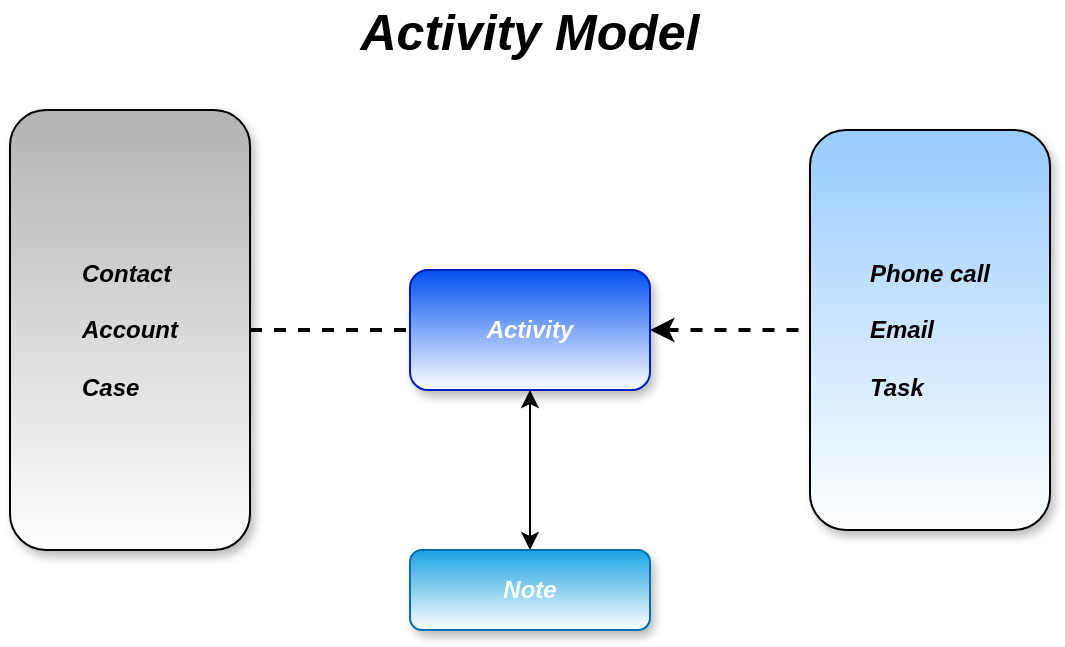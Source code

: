 <mxfile version="14.9.2" type="device"><diagram id="Gd8BhabzZ3oPWGR3WUzv" name="Page-1"><mxGraphModel dx="1117" dy="876" grid="1" gridSize="10" guides="1" tooltips="1" connect="1" arrows="1" fold="1" page="1" pageScale="1" pageWidth="1100" pageHeight="850" math="0" shadow="0"><root><mxCell id="0"/><mxCell id="1" parent="0"/><mxCell id="UlypFmwJIIall3Rtl10C-5" style="edgeStyle=orthogonalEdgeStyle;rounded=0;orthogonalLoop=1;jettySize=auto;html=1;entryX=0;entryY=0.5;entryDx=0;entryDy=0;endArrow=none;endFill=0;dashed=1;strokeWidth=2;" edge="1" parent="1" source="UlypFmwJIIall3Rtl10C-1" target="UlypFmwJIIall3Rtl10C-2"><mxGeometry relative="1" as="geometry"/></mxCell><mxCell id="UlypFmwJIIall3Rtl10C-1" value="&lt;div style=&quot;text-align: left&quot;&gt;&lt;span&gt;&lt;i&gt;&lt;b&gt;Contact&lt;/b&gt;&lt;/i&gt;&lt;/span&gt;&lt;/div&gt;&lt;div style=&quot;text-align: left&quot;&gt;&lt;i&gt;&lt;b&gt;&lt;br&gt;&lt;/b&gt;&lt;/i&gt;&lt;/div&gt;&lt;div style=&quot;text-align: left&quot;&gt;&lt;span&gt;&lt;i&gt;&lt;b&gt;Account&lt;/b&gt;&lt;/i&gt;&lt;/span&gt;&lt;/div&gt;&lt;div style=&quot;text-align: left&quot;&gt;&lt;br&gt;&lt;/div&gt;&lt;div style=&quot;text-align: left&quot;&gt;&lt;span&gt;&lt;i&gt;&lt;b&gt;Case&lt;/b&gt;&lt;/i&gt;&lt;/span&gt;&lt;/div&gt;" style="rounded=1;whiteSpace=wrap;html=1;fillColor=#B3B3B3;gradientColor=#ffffff;shadow=1;" vertex="1" parent="1"><mxGeometry x="120" y="160" width="120" height="220" as="geometry"/></mxCell><mxCell id="UlypFmwJIIall3Rtl10C-4" value="" style="edgeStyle=orthogonalEdgeStyle;rounded=0;orthogonalLoop=1;jettySize=auto;html=1;startArrow=classic;startFill=1;" edge="1" parent="1" source="UlypFmwJIIall3Rtl10C-2" target="UlypFmwJIIall3Rtl10C-3"><mxGeometry relative="1" as="geometry"/></mxCell><mxCell id="UlypFmwJIIall3Rtl10C-7" value="" style="edgeStyle=orthogonalEdgeStyle;rounded=0;orthogonalLoop=1;jettySize=auto;html=1;dashed=1;startArrow=classic;startFill=1;endArrow=none;endFill=0;strokeWidth=2;" edge="1" parent="1" source="UlypFmwJIIall3Rtl10C-2" target="UlypFmwJIIall3Rtl10C-6"><mxGeometry relative="1" as="geometry"/></mxCell><mxCell id="UlypFmwJIIall3Rtl10C-2" value="&lt;b&gt;&lt;i&gt;Activity&lt;/i&gt;&lt;/b&gt;" style="rounded=1;whiteSpace=wrap;html=1;shadow=1;fillColor=#0050ef;strokeColor=#001DBC;fontColor=#ffffff;gradientColor=#ffffff;" vertex="1" parent="1"><mxGeometry x="320" y="240" width="120" height="60" as="geometry"/></mxCell><mxCell id="UlypFmwJIIall3Rtl10C-3" value="&lt;b&gt;&lt;i&gt;Note&lt;/i&gt;&lt;/b&gt;" style="rounded=1;whiteSpace=wrap;html=1;shadow=1;fillColor=#1ba1e2;strokeColor=#006EAF;fontColor=#ffffff;gradientColor=#ffffff;" vertex="1" parent="1"><mxGeometry x="320" y="380" width="120" height="40" as="geometry"/></mxCell><mxCell id="UlypFmwJIIall3Rtl10C-6" value="&lt;div style=&quot;text-align: left&quot;&gt;&lt;b&gt;&lt;i&gt;Phone call&lt;/i&gt;&lt;/b&gt;&lt;/div&gt;&lt;div style=&quot;text-align: left&quot;&gt;&lt;b&gt;&lt;i&gt;&lt;br&gt;&lt;/i&gt;&lt;/b&gt;&lt;/div&gt;&lt;i style=&quot;font-weight: bold&quot;&gt;&lt;div style=&quot;text-align: left&quot;&gt;&lt;i&gt;Email&lt;/i&gt;&lt;/div&gt;&lt;br&gt;&lt;div style=&quot;text-align: left&quot;&gt;&lt;i&gt;Task&lt;/i&gt;&lt;/div&gt;&lt;/i&gt;" style="rounded=1;whiteSpace=wrap;html=1;gradientColor=#ffffff;shadow=1;fillColor=#99CCFF;" vertex="1" parent="1"><mxGeometry x="520" y="170" width="120" height="200" as="geometry"/></mxCell><mxCell id="UlypFmwJIIall3Rtl10C-8" value="&lt;font style=&quot;font-size: 25px&quot;&gt;&lt;b&gt;&lt;i&gt;Activity Model&lt;/i&gt;&lt;/b&gt;&lt;/font&gt;" style="text;html=1;strokeColor=none;fillColor=none;align=center;verticalAlign=middle;whiteSpace=wrap;rounded=0;" vertex="1" parent="1"><mxGeometry x="230" y="110" width="300" height="20" as="geometry"/></mxCell></root></mxGraphModel></diagram></mxfile>
